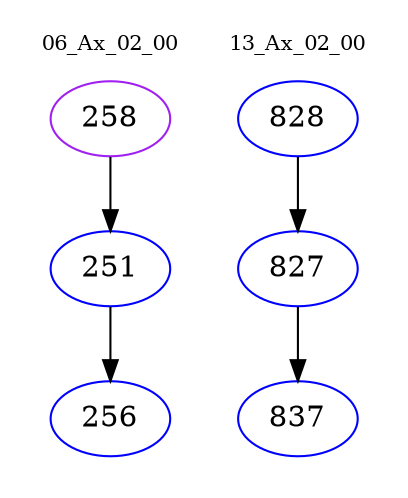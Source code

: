 digraph{
subgraph cluster_0 {
color = white
label = "06_Ax_02_00";
fontsize=10;
T0_258 [label="258", color="purple"]
T0_258 -> T0_251 [color="black"]
T0_251 [label="251", color="blue"]
T0_251 -> T0_256 [color="black"]
T0_256 [label="256", color="blue"]
}
subgraph cluster_1 {
color = white
label = "13_Ax_02_00";
fontsize=10;
T1_828 [label="828", color="blue"]
T1_828 -> T1_827 [color="black"]
T1_827 [label="827", color="blue"]
T1_827 -> T1_837 [color="black"]
T1_837 [label="837", color="blue"]
}
}

